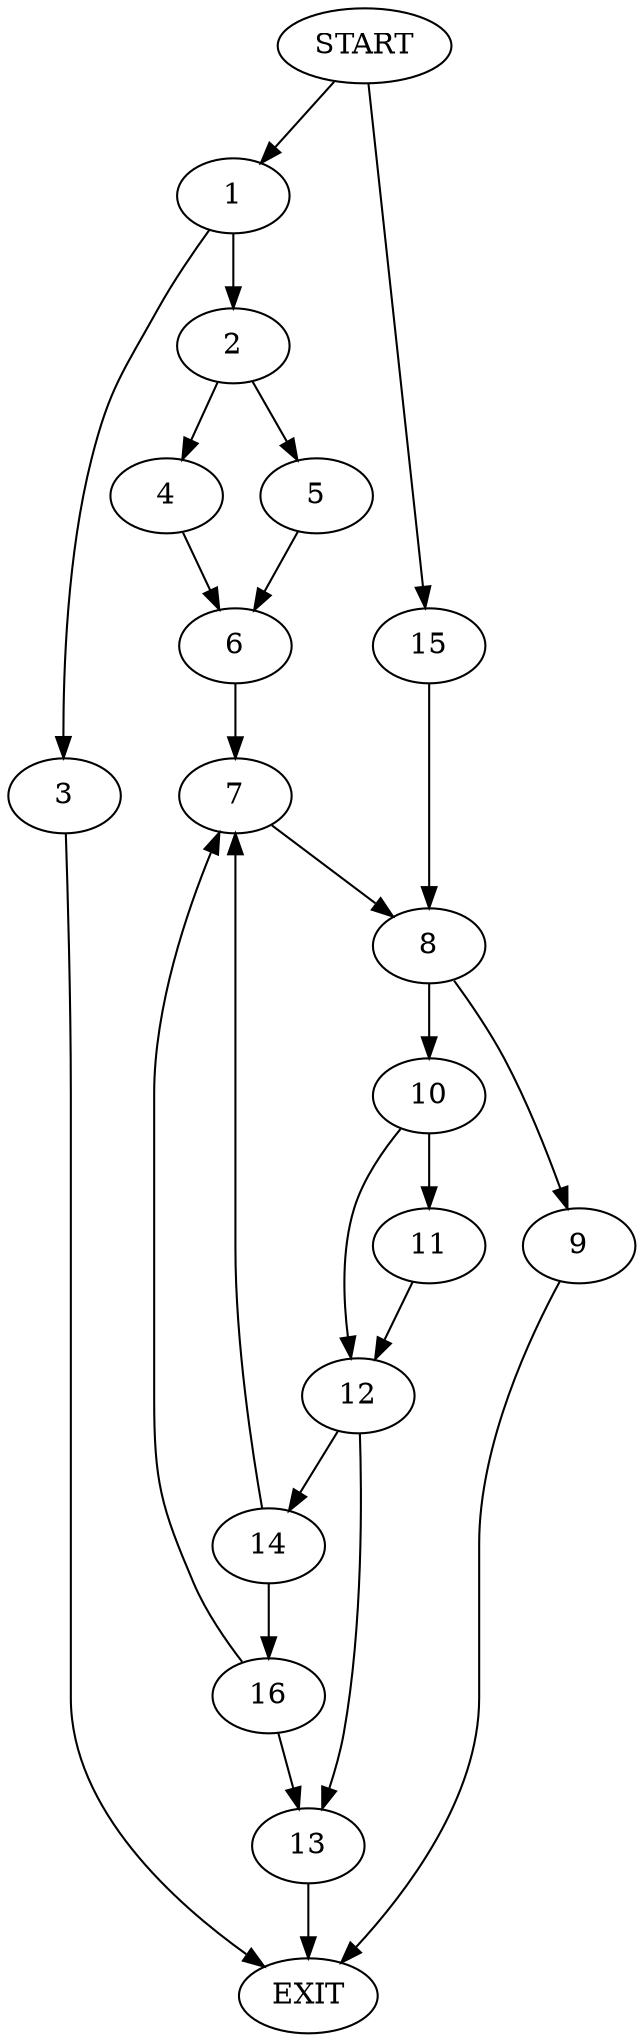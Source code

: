 digraph {
0 [label="START"]
17 [label="EXIT"]
0 -> 1
1 -> 2
1 -> 3
3 -> 17
2 -> 4
2 -> 5
4 -> 6
5 -> 6
6 -> 7
7 -> 8
8 -> 9
8 -> 10
10 -> 11
10 -> 12
12 -> 13
12 -> 14
11 -> 12
0 -> 15
15 -> 8
9 -> 17
13 -> 17
14 -> 7
14 -> 16
16 -> 13
16 -> 7
}
